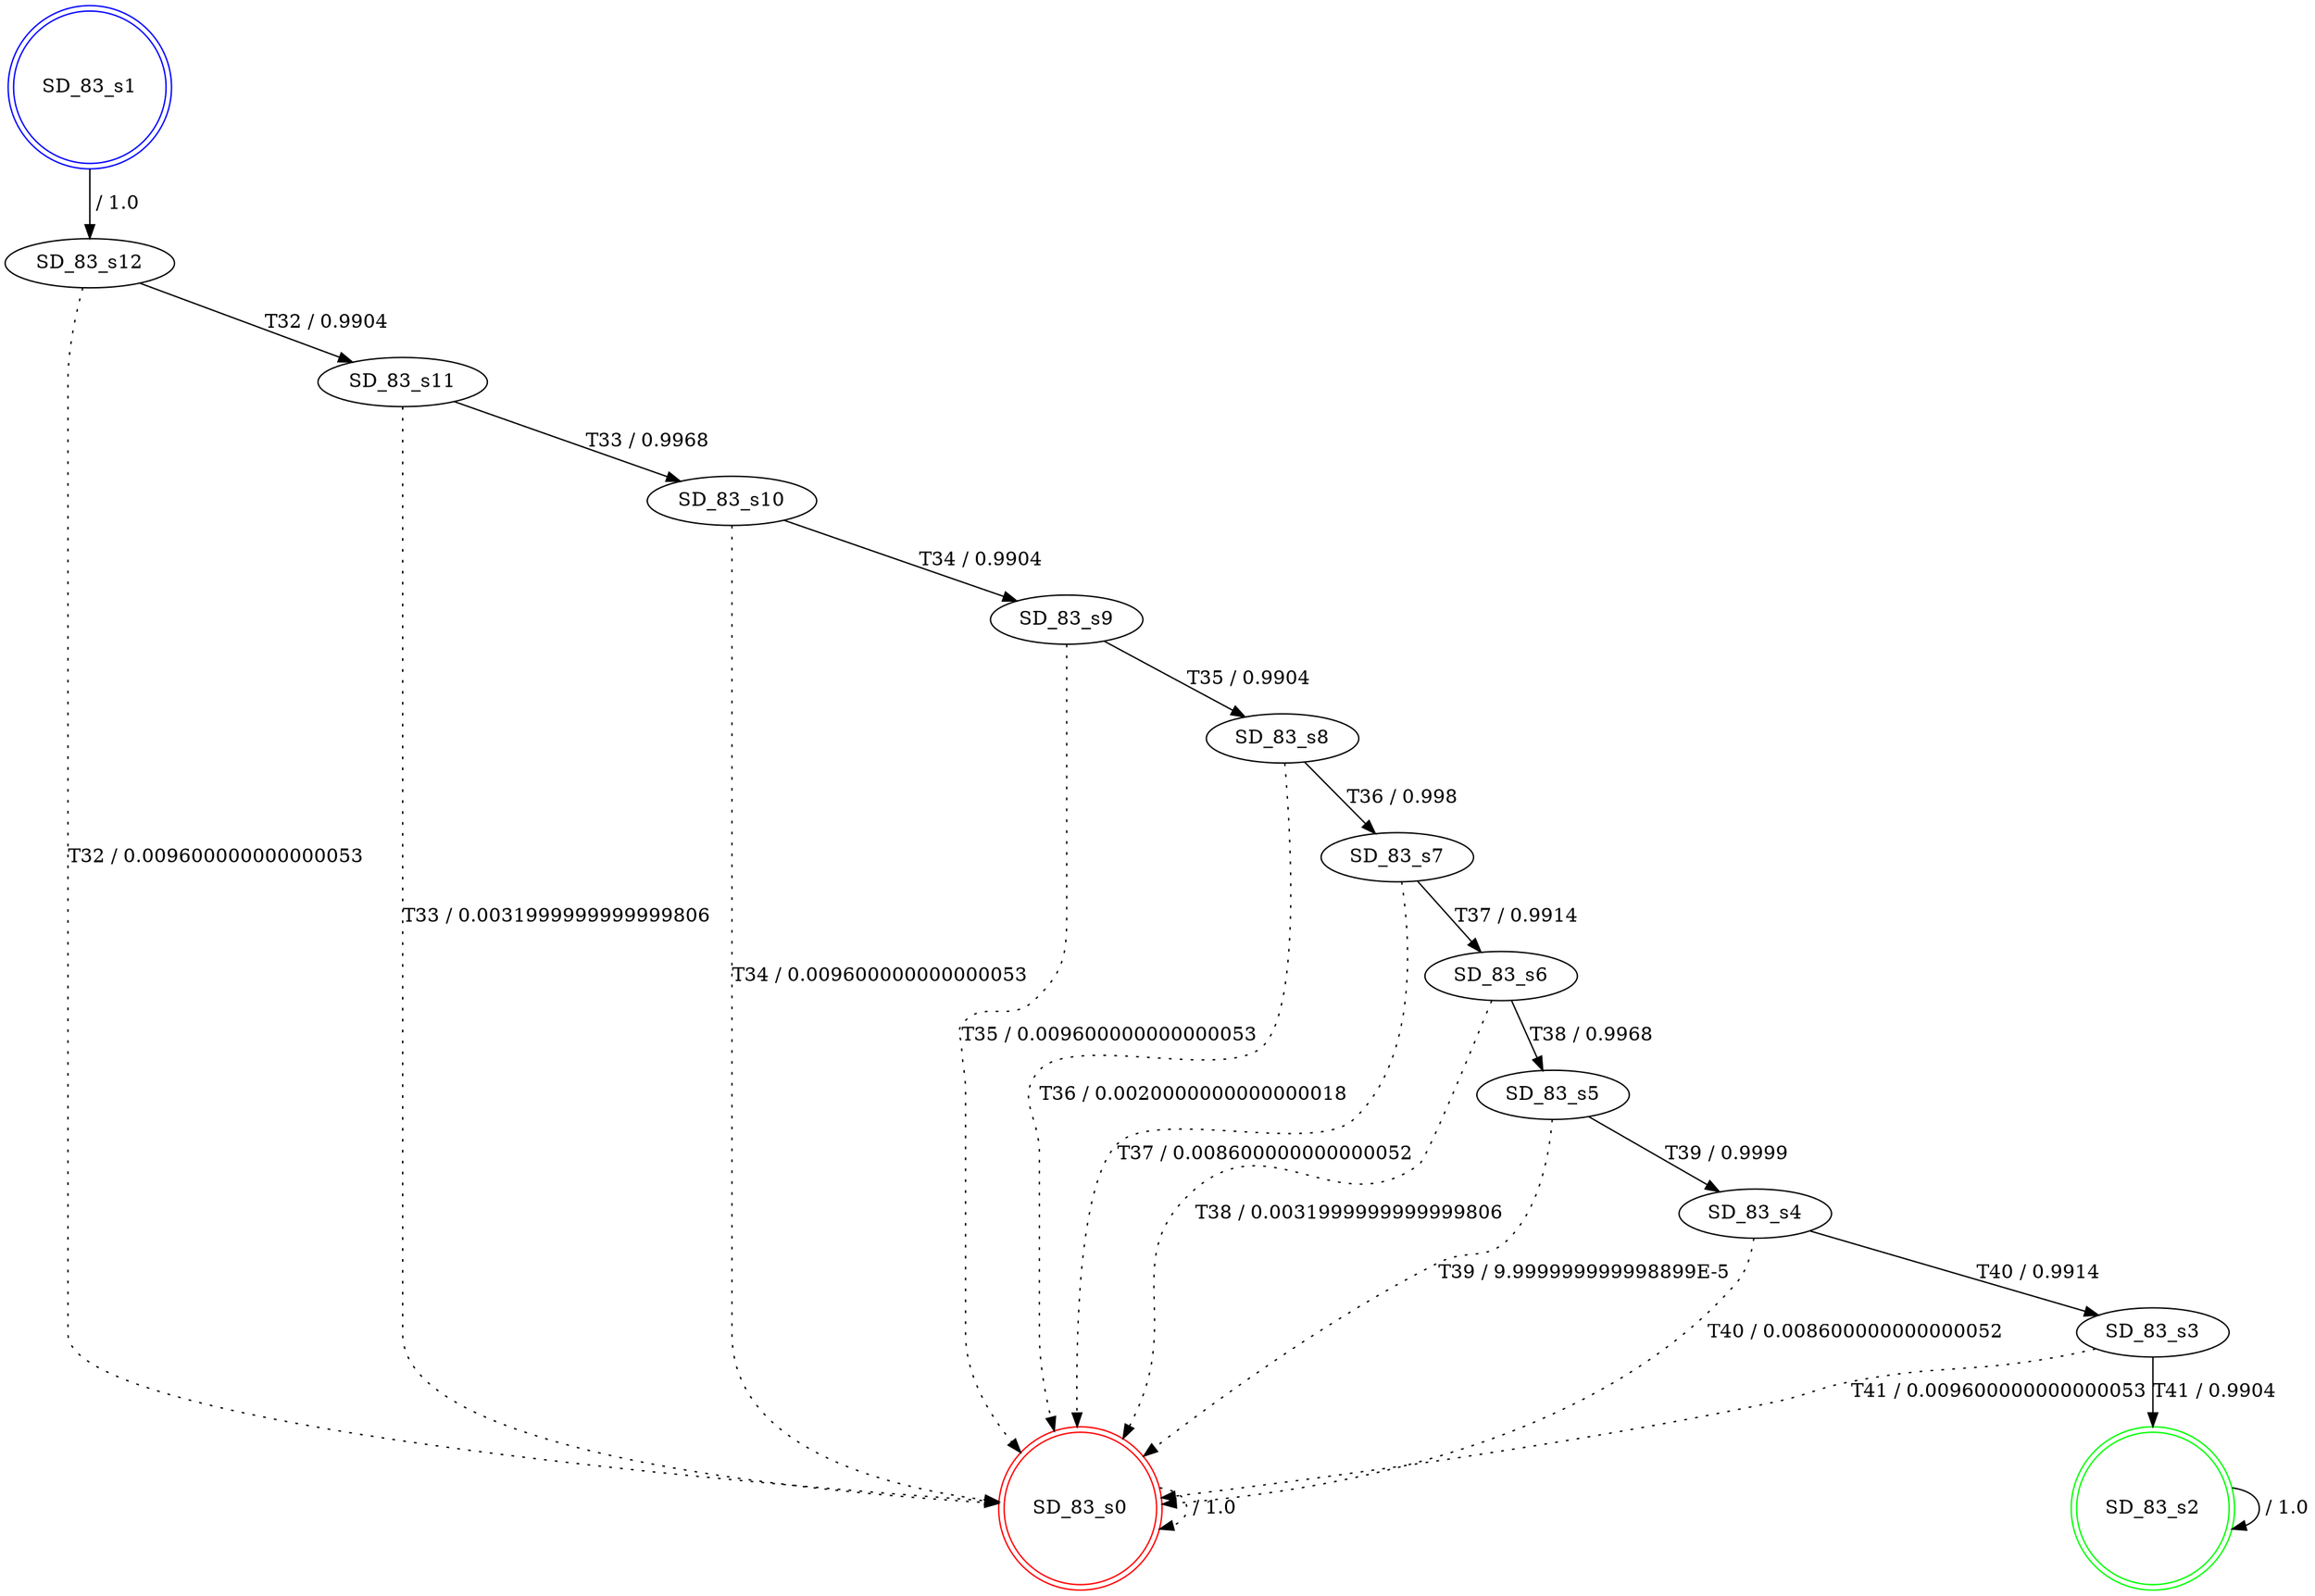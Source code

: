 digraph graphname {
SD_83_s0 [label="SD_83_s0",color=red,shape=doublecircle ];
SD_83_s1 [label="SD_83_s1",color=blue,shape=doublecircle ];
SD_83_s2 [label="SD_83_s2",color=green,shape=doublecircle ];
SD_83_s3 [label="SD_83_s3" ];
SD_83_s4 [label="SD_83_s4" ];
SD_83_s5 [label="SD_83_s5" ];
SD_83_s6 [label="SD_83_s6" ];
SD_83_s7 [label="SD_83_s7" ];
SD_83_s8 [label="SD_83_s8" ];
SD_83_s9 [label="SD_83_s9" ];
SD_83_s10 [label="SD_83_s10" ];
SD_83_s11 [label="SD_83_s11" ];
SD_83_s12 [label="SD_83_s12" ];
SD_83_s0 -> SD_83_s0 [label=" / 1.0", style=dotted];
SD_83_s1 -> SD_83_s12 [label=" / 1.0"];
SD_83_s2 -> SD_83_s2 [label=" / 1.0"];
SD_83_s3 -> SD_83_s2 [label="T41 / 0.9904"];
SD_83_s3 -> SD_83_s0 [label="T41 / 0.009600000000000053", style=dotted];
SD_83_s4 -> SD_83_s3 [label="T40 / 0.9914"];
SD_83_s4 -> SD_83_s0 [label="T40 / 0.008600000000000052", style=dotted];
SD_83_s5 -> SD_83_s4 [label="T39 / 0.9999"];
SD_83_s5 -> SD_83_s0 [label="T39 / 9.999999999998899E-5", style=dotted];
SD_83_s6 -> SD_83_s5 [label="T38 / 0.9968"];
SD_83_s6 -> SD_83_s0 [label="T38 / 0.0031999999999999806", style=dotted];
SD_83_s7 -> SD_83_s6 [label="T37 / 0.9914"];
SD_83_s7 -> SD_83_s0 [label="T37 / 0.008600000000000052", style=dotted];
SD_83_s8 -> SD_83_s7 [label="T36 / 0.998"];
SD_83_s8 -> SD_83_s0 [label="T36 / 0.0020000000000000018", style=dotted];
SD_83_s9 -> SD_83_s8 [label="T35 / 0.9904"];
SD_83_s9 -> SD_83_s0 [label="T35 / 0.009600000000000053", style=dotted];
SD_83_s10 -> SD_83_s9 [label="T34 / 0.9904"];
SD_83_s10 -> SD_83_s0 [label="T34 / 0.009600000000000053", style=dotted];
SD_83_s11 -> SD_83_s10 [label="T33 / 0.9968"];
SD_83_s11 -> SD_83_s0 [label="T33 / 0.0031999999999999806", style=dotted];
SD_83_s12 -> SD_83_s11 [label="T32 / 0.9904"];
SD_83_s12 -> SD_83_s0 [label="T32 / 0.009600000000000053", style=dotted];
}